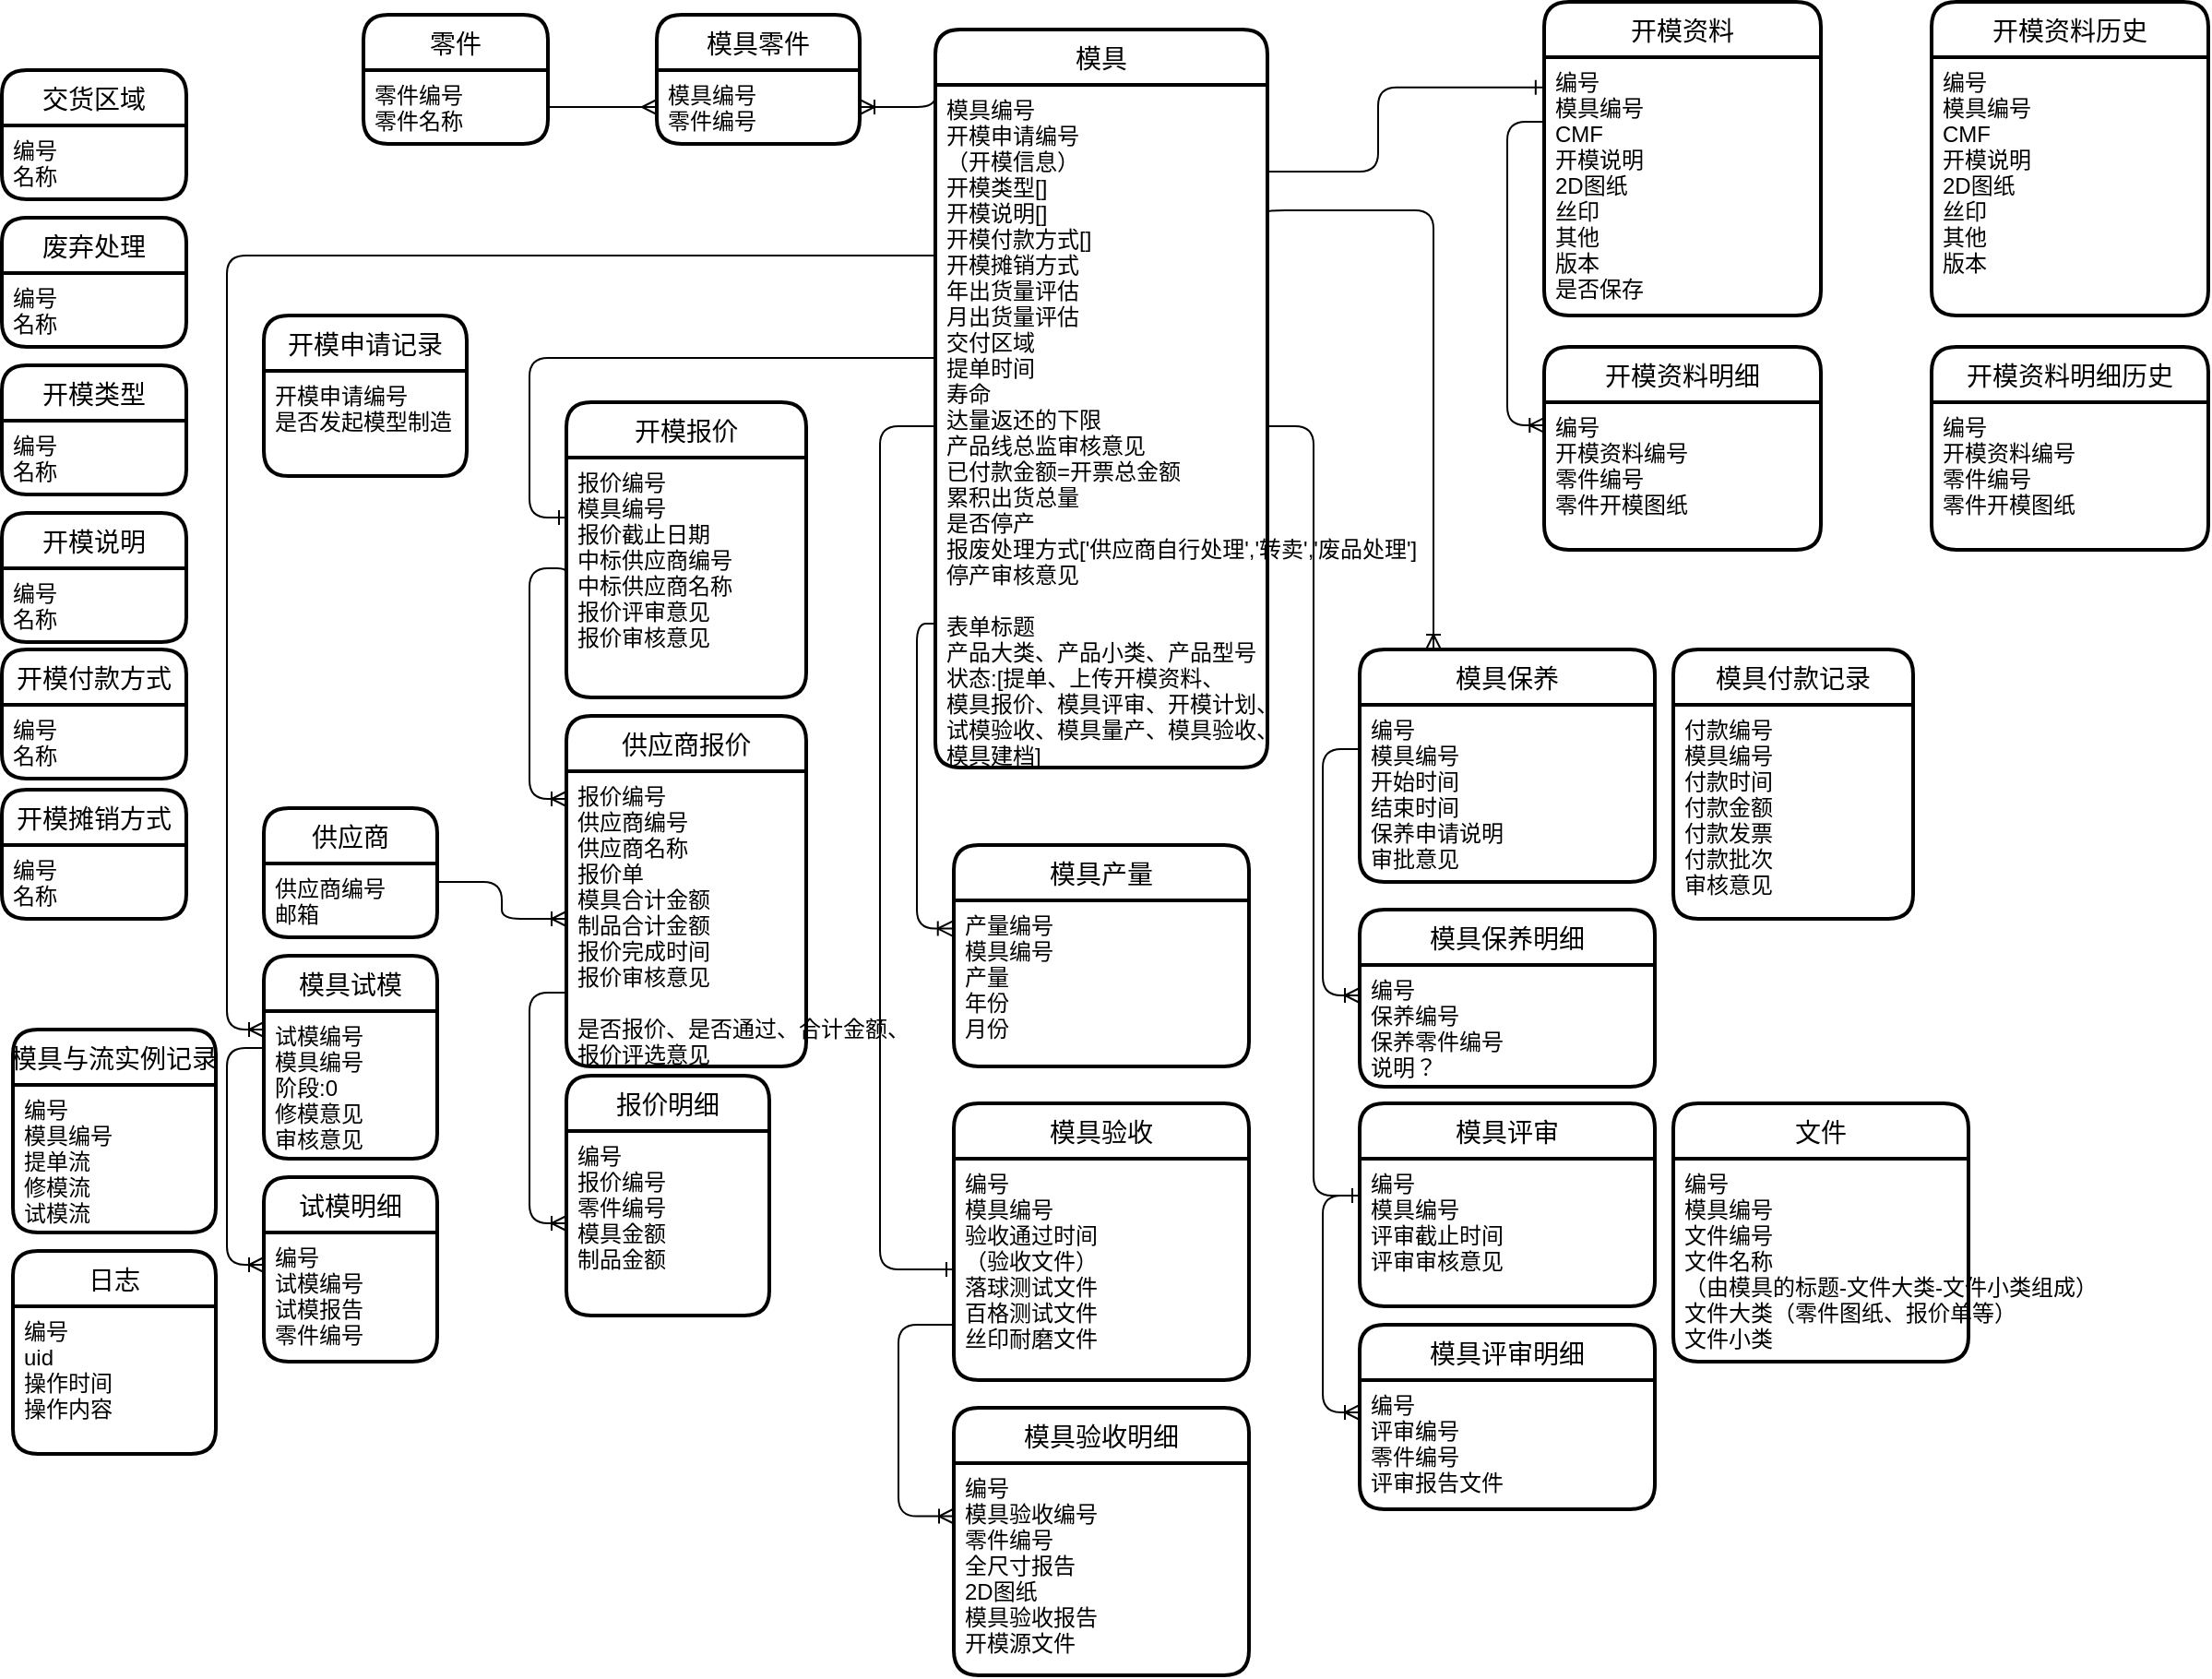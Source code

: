 <mxfile version="13.2.1" type="github" pages="4">
  <diagram id="NsPrAINzQS3ARWFUSx2h" name="类图">
    <mxGraphModel dx="690" dy="396" grid="1" gridSize="10" guides="1" tooltips="1" connect="1" arrows="1" fold="1" page="1" pageScale="1" pageWidth="827" pageHeight="1169" math="0" shadow="0">
      <root>
        <mxCell id="0" />
        <mxCell id="1" parent="0" />
        <mxCell id="4ZtbwT0k7VQaQEq-_F7P-45" value="" style="edgeStyle=orthogonalEdgeStyle;fontSize=12;html=1;endArrow=none;startArrow=ERoneToMany;startFill=0;endFill=0;entryX=0;entryY=0.5;entryDx=0;entryDy=0;" parent="1" source="4ZtbwT0k7VQaQEq-_F7P-41" target="4ZtbwT0k7VQaQEq-_F7P-38" edge="1">
          <mxGeometry width="100" height="100" relative="1" as="geometry">
            <mxPoint x="290" y="440" as="sourcePoint" />
            <mxPoint x="250" y="240" as="targetPoint" />
            <Array as="points">
              <mxPoint x="290" y="435" />
              <mxPoint x="290" y="310" />
              <mxPoint x="310" y="310" />
            </Array>
          </mxGeometry>
        </mxCell>
        <mxCell id="4ZtbwT0k7VQaQEq-_F7P-37" value="开模报价" style="swimlane;childLayout=stackLayout;horizontal=1;startSize=30;horizontalStack=0;rounded=1;fontSize=14;fontStyle=0;strokeWidth=2;resizeParent=0;resizeLast=1;shadow=0;dashed=0;align=center;" parent="1" vertex="1">
          <mxGeometry x="310" y="220" width="130" height="160" as="geometry">
            <mxRectangle x="310" y="220" width="90" height="30" as="alternateBounds" />
          </mxGeometry>
        </mxCell>
        <mxCell id="4ZtbwT0k7VQaQEq-_F7P-38" value="报价编号&#xa;模具编号&#xa;报价截止日期&#xa;中标供应商编号&#xa;中标供应商名称&#xa;报价评审意见&#xa;报价审核意见" style="align=left;strokeColor=none;fillColor=none;spacingLeft=4;fontSize=12;verticalAlign=top;resizable=0;rotatable=0;part=1;" parent="4ZtbwT0k7VQaQEq-_F7P-37" vertex="1">
          <mxGeometry y="30" width="130" height="130" as="geometry" />
        </mxCell>
        <mxCell id="phaZ8rM3X3tsjUS_MmY6-9" style="edgeStyle=orthogonalEdgeStyle;rounded=1;orthogonalLoop=1;jettySize=auto;html=1;startArrow=none;startFill=0;endArrow=ERoneToMany;endFill=0;elbow=vertical;strokeColor=#000000;entryX=-0.004;entryY=0.17;entryDx=0;entryDy=0;entryPerimeter=0;" parent="1" source="4ZtbwT0k7VQaQEq-_F7P-36" target="4ZtbwT0k7VQaQEq-_F7P-68" edge="1">
          <mxGeometry relative="1" as="geometry">
            <mxPoint x="529" y="270" as="sourcePoint" />
            <mxPoint x="520" y="430" as="targetPoint" />
            <Array as="points">
              <mxPoint x="500" y="340" />
              <mxPoint x="500" y="505" />
            </Array>
          </mxGeometry>
        </mxCell>
        <mxCell id="phaZ8rM3X3tsjUS_MmY6-15" style="edgeStyle=orthogonalEdgeStyle;rounded=1;orthogonalLoop=1;jettySize=auto;html=1;exitX=1;exitY=0.25;exitDx=0;exitDy=0;entryX=0;entryY=0.5;entryDx=0;entryDy=0;startArrow=none;startFill=0;endArrow=ERoneToMany;endFill=0;strokeColor=#000000;" parent="1" source="phaZ8rM3X3tsjUS_MmY6-7" target="4ZtbwT0k7VQaQEq-_F7P-41" edge="1">
          <mxGeometry relative="1" as="geometry" />
        </mxCell>
        <mxCell id="phaZ8rM3X3tsjUS_MmY6-18" style="edgeStyle=orthogonalEdgeStyle;rounded=1;orthogonalLoop=1;jettySize=auto;html=1;exitX=0.998;exitY=0.19;exitDx=0;exitDy=0;startArrow=none;startFill=0;endArrow=ERoneToMany;endFill=0;strokeColor=#000000;exitPerimeter=0;entryX=0.25;entryY=0;entryDx=0;entryDy=0;" parent="1" source="4ZtbwT0k7VQaQEq-_F7P-36" target="phaZ8rM3X3tsjUS_MmY6-16" edge="1">
          <mxGeometry relative="1" as="geometry">
            <mxPoint x="870" y="330" as="targetPoint" />
            <Array as="points">
              <mxPoint x="780" y="116" />
            </Array>
          </mxGeometry>
        </mxCell>
        <mxCell id="phaZ8rM3X3tsjUS_MmY6-39" style="edgeStyle=orthogonalEdgeStyle;rounded=1;orthogonalLoop=1;jettySize=auto;html=1;exitX=0;exitY=0.25;exitDx=0;exitDy=0;entryX=0;entryY=0.25;entryDx=0;entryDy=0;startArrow=none;startFill=0;endArrow=ERoneToMany;endFill=0;strokeColor=#000000;" parent="1" source="phaZ8rM3X3tsjUS_MmY6-22" target="phaZ8rM3X3tsjUS_MmY6-26" edge="1">
          <mxGeometry relative="1" as="geometry" />
        </mxCell>
        <mxCell id="phaZ8rM3X3tsjUS_MmY6-108" value="开模资料明细历史" style="swimlane;childLayout=stackLayout;horizontal=1;startSize=30;horizontalStack=0;rounded=1;fontSize=14;fontStyle=0;strokeWidth=2;resizeParent=0;resizeLast=1;shadow=0;dashed=0;align=center;" parent="1" vertex="1">
          <mxGeometry x="1050" y="190" width="150" height="110" as="geometry">
            <mxRectangle x="115" y="555" width="90" height="30" as="alternateBounds" />
          </mxGeometry>
        </mxCell>
        <mxCell id="phaZ8rM3X3tsjUS_MmY6-109" value="编号&#xa;开模资料编号&#xa;零件编号&#xa;零件开模图纸&#xa;&#xa;&#xa;" style="align=left;strokeColor=none;fillColor=none;spacingLeft=4;fontSize=12;verticalAlign=top;resizable=0;rotatable=0;part=1;" parent="phaZ8rM3X3tsjUS_MmY6-108" vertex="1">
          <mxGeometry y="30" width="150" height="80" as="geometry" />
        </mxCell>
        <mxCell id="phaZ8rM3X3tsjUS_MmY6-50" style="edgeStyle=orthogonalEdgeStyle;rounded=1;orthogonalLoop=1;jettySize=auto;html=1;exitX=0;exitY=0.5;exitDx=0;exitDy=0;entryX=0;entryY=0.5;entryDx=0;entryDy=0;startArrow=none;startFill=0;endArrow=ERone;endFill=0;strokeColor=#000000;fontColor=#BBBBBB;" parent="1" source="4ZtbwT0k7VQaQEq-_F7P-36" target="phaZ8rM3X3tsjUS_MmY6-49" edge="1">
          <mxGeometry relative="1" as="geometry">
            <Array as="points">
              <mxPoint x="480" y="233" />
              <mxPoint x="480" y="690" />
            </Array>
          </mxGeometry>
        </mxCell>
        <mxCell id="phaZ8rM3X3tsjUS_MmY6-54" style="edgeStyle=orthogonalEdgeStyle;rounded=1;orthogonalLoop=1;jettySize=auto;html=1;exitX=0;exitY=0.75;exitDx=0;exitDy=0;entryX=0;entryY=0.25;entryDx=0;entryDy=0;startArrow=none;startFill=0;endArrow=ERoneToMany;endFill=0;strokeColor=#000000;fontColor=#BBBBBB;" parent="1" source="phaZ8rM3X3tsjUS_MmY6-49" target="phaZ8rM3X3tsjUS_MmY6-53" edge="1">
          <mxGeometry relative="1" as="geometry">
            <Array as="points">
              <mxPoint x="490" y="720" />
              <mxPoint x="490" y="824" />
            </Array>
          </mxGeometry>
        </mxCell>
        <mxCell id="phaZ8rM3X3tsjUS_MmY6-63" style="edgeStyle=orthogonalEdgeStyle;rounded=1;orthogonalLoop=1;jettySize=auto;html=1;exitX=0;exitY=0.25;exitDx=0;exitDy=0;entryX=0;entryY=0.25;entryDx=0;entryDy=0;startArrow=none;startFill=0;endArrow=ERoneToMany;endFill=0;strokeColor=#000000;fontColor=#BBBBBB;" parent="1" source="phaZ8rM3X3tsjUS_MmY6-60" target="phaZ8rM3X3tsjUS_MmY6-62" edge="1">
          <mxGeometry relative="1" as="geometry">
            <Array as="points">
              <mxPoint x="720" y="650" />
              <mxPoint x="720" y="768" />
            </Array>
          </mxGeometry>
        </mxCell>
        <mxCell id="phaZ8rM3X3tsjUS_MmY6-64" style="edgeStyle=orthogonalEdgeStyle;rounded=1;orthogonalLoop=1;jettySize=auto;html=1;exitX=1;exitY=0.5;exitDx=0;exitDy=0;entryX=0;entryY=0.25;entryDx=0;entryDy=0;startArrow=none;startFill=0;endArrow=ERone;endFill=0;strokeColor=#000000;fontColor=#BBBBBB;" parent="1" source="4ZtbwT0k7VQaQEq-_F7P-36" target="phaZ8rM3X3tsjUS_MmY6-60" edge="1">
          <mxGeometry relative="1" as="geometry" />
        </mxCell>
        <mxCell id="phaZ8rM3X3tsjUS_MmY6-2" value="零件" style="swimlane;childLayout=stackLayout;horizontal=1;startSize=30;horizontalStack=0;rounded=1;fontSize=14;fontStyle=0;strokeWidth=2;resizeParent=0;resizeLast=1;shadow=0;dashed=0;align=center;" parent="1" vertex="1">
          <mxGeometry x="200" y="10" width="100" height="70" as="geometry">
            <mxRectangle x="240" y="40" width="60" height="30" as="alternateBounds" />
          </mxGeometry>
        </mxCell>
        <mxCell id="phaZ8rM3X3tsjUS_MmY6-3" value="零件编号&#xa;零件名称" style="align=left;strokeColor=none;fillColor=none;spacingLeft=4;fontSize=12;verticalAlign=top;resizable=0;rotatable=0;part=1;" parent="phaZ8rM3X3tsjUS_MmY6-2" vertex="1">
          <mxGeometry y="30" width="100" height="40" as="geometry" />
        </mxCell>
        <mxCell id="phaZ8rM3X3tsjUS_MmY6-45" value="模具付款记录" style="swimlane;childLayout=stackLayout;horizontal=1;startSize=30;horizontalStack=0;rounded=1;fontSize=14;fontStyle=0;strokeWidth=2;resizeParent=0;resizeLast=1;shadow=0;dashed=0;align=center;" parent="1" vertex="1">
          <mxGeometry x="910" y="354" width="130" height="146" as="geometry">
            <mxRectangle x="740" y="510" width="140" height="30" as="alternateBounds" />
          </mxGeometry>
        </mxCell>
        <mxCell id="phaZ8rM3X3tsjUS_MmY6-46" value="付款编号&#xa;模具编号&#xa;付款时间&#xa;付款金额&#xa;付款发票&#xa;付款批次&#xa;审核意见" style="align=left;strokeColor=none;fillColor=none;spacingLeft=4;fontSize=12;verticalAlign=top;resizable=0;rotatable=0;part=1;" parent="phaZ8rM3X3tsjUS_MmY6-45" vertex="1">
          <mxGeometry y="30" width="130" height="116" as="geometry" />
        </mxCell>
        <mxCell id="H4N9NTBg1bEjD5q0KLPL-7" value="开模付款方式" style="swimlane;childLayout=stackLayout;horizontal=1;startSize=30;horizontalStack=0;rounded=1;fontSize=14;fontStyle=0;strokeWidth=2;resizeParent=0;resizeLast=1;shadow=0;dashed=0;align=center;" vertex="1" parent="1">
          <mxGeometry x="4" y="354" width="100" height="70" as="geometry">
            <mxRectangle x="240" y="40" width="60" height="30" as="alternateBounds" />
          </mxGeometry>
        </mxCell>
        <mxCell id="H4N9NTBg1bEjD5q0KLPL-8" value="编号&#xa;名称" style="align=left;strokeColor=none;fillColor=none;spacingLeft=4;fontSize=12;verticalAlign=top;resizable=0;rotatable=0;part=1;" vertex="1" parent="H4N9NTBg1bEjD5q0KLPL-7">
          <mxGeometry y="30" width="100" height="40" as="geometry" />
        </mxCell>
        <mxCell id="H4N9NTBg1bEjD5q0KLPL-5" value="开模说明" style="swimlane;childLayout=stackLayout;horizontal=1;startSize=30;horizontalStack=0;rounded=1;fontSize=14;fontStyle=0;strokeWidth=2;resizeParent=0;resizeLast=1;shadow=0;dashed=0;align=center;" vertex="1" parent="1">
          <mxGeometry x="4" y="280" width="100" height="70" as="geometry">
            <mxRectangle x="240" y="40" width="60" height="30" as="alternateBounds" />
          </mxGeometry>
        </mxCell>
        <mxCell id="H4N9NTBg1bEjD5q0KLPL-6" value="编号&#xa;名称" style="align=left;strokeColor=none;fillColor=none;spacingLeft=4;fontSize=12;verticalAlign=top;resizable=0;rotatable=0;part=1;" vertex="1" parent="H4N9NTBg1bEjD5q0KLPL-5">
          <mxGeometry y="30" width="100" height="40" as="geometry" />
        </mxCell>
        <mxCell id="H4N9NTBg1bEjD5q0KLPL-3" value="开模类型" style="swimlane;childLayout=stackLayout;horizontal=1;startSize=30;horizontalStack=0;rounded=1;fontSize=14;fontStyle=0;strokeWidth=2;resizeParent=0;resizeLast=1;shadow=0;dashed=0;align=center;" vertex="1" parent="1">
          <mxGeometry x="4" y="200" width="100" height="70" as="geometry">
            <mxRectangle x="240" y="40" width="60" height="30" as="alternateBounds" />
          </mxGeometry>
        </mxCell>
        <mxCell id="H4N9NTBg1bEjD5q0KLPL-4" value="编号&#xa;名称" style="align=left;strokeColor=none;fillColor=none;spacingLeft=4;fontSize=12;verticalAlign=top;resizable=0;rotatable=0;part=1;" vertex="1" parent="H4N9NTBg1bEjD5q0KLPL-3">
          <mxGeometry y="30" width="100" height="40" as="geometry" />
        </mxCell>
        <mxCell id="H4N9NTBg1bEjD5q0KLPL-12" value="废弃处理" style="swimlane;childLayout=stackLayout;horizontal=1;startSize=30;horizontalStack=0;rounded=1;fontSize=14;fontStyle=0;strokeWidth=2;resizeParent=0;resizeLast=1;shadow=0;dashed=0;align=center;" vertex="1" parent="1">
          <mxGeometry x="4" y="120" width="100" height="70" as="geometry">
            <mxRectangle x="240" y="40" width="60" height="30" as="alternateBounds" />
          </mxGeometry>
        </mxCell>
        <mxCell id="H4N9NTBg1bEjD5q0KLPL-13" value="编号&#xa;名称" style="align=left;strokeColor=none;fillColor=none;spacingLeft=4;fontSize=12;verticalAlign=top;resizable=0;rotatable=0;part=1;" vertex="1" parent="H4N9NTBg1bEjD5q0KLPL-12">
          <mxGeometry y="30" width="100" height="40" as="geometry" />
        </mxCell>
        <mxCell id="phaZ8rM3X3tsjUS_MmY6-88" value="交货区域" style="swimlane;childLayout=stackLayout;horizontal=1;startSize=30;horizontalStack=0;rounded=1;fontSize=14;fontStyle=0;strokeWidth=2;resizeParent=0;resizeLast=1;shadow=0;dashed=0;align=center;" parent="1" vertex="1">
          <mxGeometry x="4" y="40" width="100" height="70" as="geometry">
            <mxRectangle x="240" y="40" width="60" height="30" as="alternateBounds" />
          </mxGeometry>
        </mxCell>
        <mxCell id="phaZ8rM3X3tsjUS_MmY6-89" value="编号&#xa;名称" style="align=left;strokeColor=none;fillColor=none;spacingLeft=4;fontSize=12;verticalAlign=top;resizable=0;rotatable=0;part=1;" parent="phaZ8rM3X3tsjUS_MmY6-88" vertex="1">
          <mxGeometry y="30" width="100" height="40" as="geometry" />
        </mxCell>
        <mxCell id="phaZ8rM3X3tsjUS_MmY6-61" value="模具评审明细" style="swimlane;childLayout=stackLayout;horizontal=1;startSize=30;horizontalStack=0;rounded=1;fontSize=14;fontStyle=0;strokeWidth=2;resizeParent=0;resizeLast=1;shadow=0;dashed=0;align=center;" parent="1" vertex="1">
          <mxGeometry x="740" y="720" width="160" height="100" as="geometry">
            <mxRectangle x="710" y="600" width="90" height="30" as="alternateBounds" />
          </mxGeometry>
        </mxCell>
        <mxCell id="phaZ8rM3X3tsjUS_MmY6-62" value="编号&#xa;评审编号&#xa;零件编号&#xa;评审报告文件&#xa;" style="align=left;strokeColor=none;fillColor=none;spacingLeft=4;fontSize=12;verticalAlign=top;resizable=0;rotatable=0;part=1;" parent="phaZ8rM3X3tsjUS_MmY6-61" vertex="1">
          <mxGeometry y="30" width="160" height="70" as="geometry" />
        </mxCell>
        <mxCell id="phaZ8rM3X3tsjUS_MmY6-79" style="edgeStyle=orthogonalEdgeStyle;rounded=1;orthogonalLoop=1;jettySize=auto;html=1;startArrow=none;startFill=0;endArrow=ERone;endFill=0;strokeColor=#000000;fontColor=#BBBBBB;entryX=-0.004;entryY=0.117;entryDx=0;entryDy=0;entryPerimeter=0;" parent="1" source="4ZtbwT0k7VQaQEq-_F7P-36" target="phaZ8rM3X3tsjUS_MmY6-75" edge="1">
          <mxGeometry relative="1" as="geometry">
            <mxPoint x="710" y="103" as="sourcePoint" />
            <Array as="points">
              <mxPoint x="750" y="95" />
              <mxPoint x="750" y="49" />
            </Array>
          </mxGeometry>
        </mxCell>
        <mxCell id="phaZ8rM3X3tsjUS_MmY6-74" value="开模资料" style="swimlane;childLayout=stackLayout;horizontal=1;startSize=30;horizontalStack=0;rounded=1;fontSize=14;fontStyle=0;strokeWidth=2;resizeParent=0;resizeLast=1;shadow=0;dashed=0;align=center;" parent="1" vertex="1">
          <mxGeometry x="840" y="3" width="150" height="170" as="geometry">
            <mxRectangle x="115" y="555" width="90" height="30" as="alternateBounds" />
          </mxGeometry>
        </mxCell>
        <mxCell id="phaZ8rM3X3tsjUS_MmY6-75" value="编号&#xa;模具编号&#xa;CMF&#xa;开模说明&#xa;2D图纸&#xa;丝印&#xa;其他&#xa;版本&#xa;是否保存" style="align=left;strokeColor=none;fillColor=none;spacingLeft=4;fontSize=12;verticalAlign=top;resizable=0;rotatable=0;part=1;" parent="phaZ8rM3X3tsjUS_MmY6-74" vertex="1">
          <mxGeometry y="30" width="150" height="140" as="geometry" />
        </mxCell>
        <mxCell id="phaZ8rM3X3tsjUS_MmY6-82" style="edgeStyle=orthogonalEdgeStyle;rounded=1;orthogonalLoop=1;jettySize=auto;html=1;exitX=0;exitY=0.25;exitDx=0;exitDy=0;entryX=0.001;entryY=0.156;entryDx=0;entryDy=0;entryPerimeter=0;startArrow=none;startFill=0;endArrow=ERoneToMany;endFill=0;strokeColor=#000000;fontColor=#BBBBBB;" parent="1" source="phaZ8rM3X3tsjUS_MmY6-75" target="phaZ8rM3X3tsjUS_MmY6-70" edge="1">
          <mxGeometry relative="1" as="geometry" />
        </mxCell>
        <mxCell id="phaZ8rM3X3tsjUS_MmY6-83" style="edgeStyle=orthogonalEdgeStyle;rounded=1;orthogonalLoop=1;jettySize=auto;html=1;exitX=0;exitY=0.4;exitDx=0;exitDy=0;entryX=0;entryY=0.25;entryDx=0;entryDy=0;startArrow=none;startFill=0;endArrow=ERone;endFill=0;strokeColor=#000000;fontColor=#BBBBBB;exitPerimeter=0;" parent="1" source="4ZtbwT0k7VQaQEq-_F7P-36" target="4ZtbwT0k7VQaQEq-_F7P-38" edge="1">
          <mxGeometry relative="1" as="geometry" />
        </mxCell>
        <mxCell id="phaZ8rM3X3tsjUS_MmY6-16" value="模具保养" style="swimlane;childLayout=stackLayout;horizontal=1;startSize=30;horizontalStack=0;rounded=1;fontSize=14;fontStyle=0;strokeWidth=2;resizeParent=0;resizeLast=1;shadow=0;dashed=0;align=center;" parent="1" vertex="1">
          <mxGeometry x="740" y="354" width="160" height="126" as="geometry">
            <mxRectangle x="740" y="360" width="90" height="30" as="alternateBounds" />
          </mxGeometry>
        </mxCell>
        <mxCell id="phaZ8rM3X3tsjUS_MmY6-17" value="编号&#xa;模具编号&#xa;开始时间&#xa;结束时间&#xa;保养申请说明&#xa;审批意见" style="align=left;strokeColor=none;fillColor=none;spacingLeft=4;fontSize=12;verticalAlign=top;resizable=0;rotatable=0;part=1;" parent="phaZ8rM3X3tsjUS_MmY6-16" vertex="1">
          <mxGeometry y="30" width="160" height="96" as="geometry" />
        </mxCell>
        <mxCell id="phaZ8rM3X3tsjUS_MmY6-69" value="开模资料明细" style="swimlane;childLayout=stackLayout;horizontal=1;startSize=30;horizontalStack=0;rounded=1;fontSize=14;fontStyle=0;strokeWidth=2;resizeParent=0;resizeLast=1;shadow=0;dashed=0;align=center;" parent="1" vertex="1">
          <mxGeometry x="840" y="190" width="150" height="110" as="geometry">
            <mxRectangle x="115" y="555" width="90" height="30" as="alternateBounds" />
          </mxGeometry>
        </mxCell>
        <mxCell id="phaZ8rM3X3tsjUS_MmY6-70" value="编号&#xa;开模资料编号&#xa;零件编号&#xa;零件开模图纸&#xa;&#xa;&#xa;" style="align=left;strokeColor=none;fillColor=none;spacingLeft=4;fontSize=12;verticalAlign=top;resizable=0;rotatable=0;part=1;" parent="phaZ8rM3X3tsjUS_MmY6-69" vertex="1">
          <mxGeometry y="30" width="150" height="80" as="geometry" />
        </mxCell>
        <mxCell id="phaZ8rM3X3tsjUS_MmY6-84" style="edgeStyle=orthogonalEdgeStyle;rounded=1;orthogonalLoop=1;jettySize=auto;html=1;exitX=1;exitY=0.5;exitDx=0;exitDy=0;entryX=0;entryY=0.5;entryDx=0;entryDy=0;startArrow=none;startFill=0;endArrow=ERmany;endFill=0;strokeColor=#000000;fontColor=#BBBBBB;" parent="1" source="phaZ8rM3X3tsjUS_MmY6-3" target="phaZ8rM3X3tsjUS_MmY6-14" edge="1">
          <mxGeometry relative="1" as="geometry" />
        </mxCell>
        <mxCell id="phaZ8rM3X3tsjUS_MmY6-13" value="模具零件" style="swimlane;childLayout=stackLayout;horizontal=1;startSize=30;horizontalStack=0;rounded=1;fontSize=14;fontStyle=0;strokeWidth=2;resizeParent=0;resizeLast=1;shadow=0;dashed=0;align=center;" parent="1" vertex="1">
          <mxGeometry x="359" y="10" width="110" height="70" as="geometry">
            <mxRectangle x="320" y="10" width="120" height="30" as="alternateBounds" />
          </mxGeometry>
        </mxCell>
        <mxCell id="phaZ8rM3X3tsjUS_MmY6-14" value="模具编号&#xa;零件编号&#xa;" style="align=left;strokeColor=none;fillColor=none;spacingLeft=4;fontSize=12;verticalAlign=top;resizable=0;rotatable=0;part=1;" parent="phaZ8rM3X3tsjUS_MmY6-13" vertex="1">
          <mxGeometry y="30" width="110" height="40" as="geometry" />
        </mxCell>
        <mxCell id="phaZ8rM3X3tsjUS_MmY6-86" style="edgeStyle=orthogonalEdgeStyle;rounded=1;orthogonalLoop=1;jettySize=auto;html=1;exitX=0;exitY=0;exitDx=0;exitDy=0;startArrow=none;startFill=0;endArrow=ERoneToMany;endFill=0;strokeColor=#000000;fontColor=#BBBBBB;" parent="1" source="4ZtbwT0k7VQaQEq-_F7P-36" target="phaZ8rM3X3tsjUS_MmY6-14" edge="1">
          <mxGeometry relative="1" as="geometry">
            <Array as="points">
              <mxPoint x="510" y="60" />
            </Array>
          </mxGeometry>
        </mxCell>
        <mxCell id="4ZtbwT0k7VQaQEq-_F7P-35" value="模具" style="swimlane;childLayout=stackLayout;horizontal=1;startSize=30;horizontalStack=0;rounded=1;fontSize=14;fontStyle=0;strokeWidth=2;resizeParent=0;resizeLast=1;shadow=0;dashed=0;align=center;" parent="1" vertex="1">
          <mxGeometry x="510" y="18" width="180" height="400" as="geometry">
            <mxRectangle x="530" y="220" width="60" height="30" as="alternateBounds" />
          </mxGeometry>
        </mxCell>
        <mxCell id="4ZtbwT0k7VQaQEq-_F7P-36" value="模具编号&#xa;开模申请编号&#xa;（开模信息）&#xa;开模类型[]&#xa;开模说明[]&#xa;开模付款方式[]&#xa;开模摊销方式&#xa;年出货量评估&#xa;月出货量评估&#xa;交付区域&#xa;提单时间&#xa;寿命&#xa;达量返还的下限&#xa;产品线总监审核意见&#xa;已付款金额=开票总金额&#xa;累积出货总量&#xa;是否停产&#xa;报废处理方式[&#39;供应商自行处理&#39;,&#39;转卖&#39;,&#39;废品处理&#39;]&#xa;停产审核意见&#xa;&#xa;表单标题&#xa;产品大类、产品小类、产品型号&#xa;状态:[提单、上传开模资料、&#xa;模具报价、模具评审、开模计划、&#xa;试模验收、模具量产、模具验收、&#xa;模具建档]" style="align=left;strokeColor=none;fillColor=none;spacingLeft=4;fontSize=12;verticalAlign=top;resizable=0;rotatable=0;part=1;" parent="4ZtbwT0k7VQaQEq-_F7P-35" vertex="1">
          <mxGeometry y="30" width="180" height="370" as="geometry" />
        </mxCell>
        <mxCell id="phaZ8rM3X3tsjUS_MmY6-21" value="模具试模" style="swimlane;childLayout=stackLayout;horizontal=1;startSize=30;horizontalStack=0;rounded=1;fontSize=14;fontStyle=0;strokeWidth=2;resizeParent=0;resizeLast=1;shadow=0;dashed=0;align=center;" parent="1" vertex="1">
          <mxGeometry x="146" y="520" width="94" height="110" as="geometry" />
        </mxCell>
        <mxCell id="phaZ8rM3X3tsjUS_MmY6-22" value="试模编号&#xa;模具编号&#xa;阶段:0&#xa;修模意见&#xa;审核意见" style="align=left;strokeColor=none;fillColor=none;spacingLeft=4;fontSize=12;verticalAlign=top;resizable=0;rotatable=0;part=1;" parent="phaZ8rM3X3tsjUS_MmY6-21" vertex="1">
          <mxGeometry y="30" width="94" height="80" as="geometry" />
        </mxCell>
        <mxCell id="phaZ8rM3X3tsjUS_MmY6-92" style="edgeStyle=orthogonalEdgeStyle;rounded=1;orthogonalLoop=1;jettySize=auto;html=1;exitX=0;exitY=0.25;exitDx=0;exitDy=0;entryX=0;entryY=0.125;entryDx=0;entryDy=0;startArrow=none;startFill=0;endArrow=ERoneToMany;endFill=0;strokeColor=#000000;fontColor=#BBBBBB;entryPerimeter=0;" parent="1" source="4ZtbwT0k7VQaQEq-_F7P-36" target="phaZ8rM3X3tsjUS_MmY6-22" edge="1">
          <mxGeometry relative="1" as="geometry" />
        </mxCell>
        <mxCell id="4ZtbwT0k7VQaQEq-_F7P-40" value="供应商报价" style="swimlane;childLayout=stackLayout;horizontal=1;startSize=30;horizontalStack=0;rounded=1;fontSize=14;fontStyle=0;strokeWidth=2;resizeParent=0;resizeLast=1;shadow=0;dashed=0;align=center;" parent="1" vertex="1">
          <mxGeometry x="310" y="390" width="130" height="190" as="geometry">
            <mxRectangle x="320" y="400" width="120" height="30" as="alternateBounds" />
          </mxGeometry>
        </mxCell>
        <mxCell id="4ZtbwT0k7VQaQEq-_F7P-41" value="报价编号&#xa;供应商编号&#xa;供应商名称&#xa;报价单&#xa;模具合计金额&#xa;制品合计金额&#xa;报价完成时间&#xa;报价审核意见&#xa;&#xa;是否报价、是否通过、合计金额、&#xa;报价评选意见" style="align=left;strokeColor=none;fillColor=none;spacingLeft=4;fontSize=12;verticalAlign=top;resizable=0;rotatable=0;part=1;" parent="4ZtbwT0k7VQaQEq-_F7P-40" vertex="1">
          <mxGeometry y="30" width="130" height="160" as="geometry" />
        </mxCell>
        <mxCell id="phaZ8rM3X3tsjUS_MmY6-77" value="开模资料历史" style="swimlane;childLayout=stackLayout;horizontal=1;startSize=30;horizontalStack=0;rounded=1;fontSize=14;fontStyle=0;strokeWidth=2;resizeParent=0;resizeLast=1;shadow=0;dashed=0;align=center;" parent="1" vertex="1">
          <mxGeometry x="1050" y="3" width="150" height="170" as="geometry">
            <mxRectangle x="115" y="555" width="90" height="30" as="alternateBounds" />
          </mxGeometry>
        </mxCell>
        <mxCell id="phaZ8rM3X3tsjUS_MmY6-78" value="编号&#xa;模具编号&#xa;CMF&#xa;开模说明&#xa;2D图纸&#xa;丝印&#xa;其他&#xa;版本" style="align=left;strokeColor=none;fillColor=none;spacingLeft=4;fontSize=12;verticalAlign=top;resizable=0;rotatable=0;part=1;" parent="phaZ8rM3X3tsjUS_MmY6-77" vertex="1">
          <mxGeometry y="30" width="150" height="140" as="geometry" />
        </mxCell>
        <mxCell id="phaZ8rM3X3tsjUS_MmY6-99" value="模具保养明细" style="swimlane;childLayout=stackLayout;horizontal=1;startSize=30;horizontalStack=0;rounded=1;fontSize=14;fontStyle=0;strokeWidth=2;resizeParent=0;resizeLast=1;shadow=0;dashed=0;align=center;" parent="1" vertex="1">
          <mxGeometry x="740" y="495" width="160" height="96" as="geometry">
            <mxRectangle x="740" y="360" width="90" height="30" as="alternateBounds" />
          </mxGeometry>
        </mxCell>
        <mxCell id="phaZ8rM3X3tsjUS_MmY6-100" value="编号&#xa;保养编号&#xa;保养零件编号&#xa;说明？&#xa;" style="align=left;strokeColor=none;fillColor=none;spacingLeft=4;fontSize=12;verticalAlign=top;resizable=0;rotatable=0;part=1;" parent="phaZ8rM3X3tsjUS_MmY6-99" vertex="1">
          <mxGeometry y="30" width="160" height="66" as="geometry" />
        </mxCell>
        <mxCell id="phaZ8rM3X3tsjUS_MmY6-101" style="edgeStyle=orthogonalEdgeStyle;rounded=1;orthogonalLoop=1;jettySize=auto;html=1;exitX=0;exitY=0.25;exitDx=0;exitDy=0;entryX=0;entryY=0.25;entryDx=0;entryDy=0;startArrow=none;startFill=0;endArrow=ERoneToMany;endFill=0;strokeColor=#000000;fontColor=#BBBBBB;" parent="1" source="phaZ8rM3X3tsjUS_MmY6-17" target="phaZ8rM3X3tsjUS_MmY6-100" edge="1">
          <mxGeometry relative="1" as="geometry" />
        </mxCell>
        <mxCell id="phaZ8rM3X3tsjUS_MmY6-112" value="开模申请记录" style="swimlane;childLayout=stackLayout;horizontal=1;startSize=30;horizontalStack=0;rounded=1;fontSize=14;fontStyle=0;strokeWidth=2;resizeParent=0;resizeLast=1;shadow=0;dashed=0;align=center;" parent="1" vertex="1">
          <mxGeometry x="146" y="173" width="110" height="87" as="geometry" />
        </mxCell>
        <mxCell id="phaZ8rM3X3tsjUS_MmY6-113" value="开模申请编号&#xa;是否发起模型制造" style="align=left;strokeColor=none;fillColor=none;spacingLeft=4;fontSize=12;verticalAlign=top;resizable=0;rotatable=0;part=1;" parent="phaZ8rM3X3tsjUS_MmY6-112" vertex="1">
          <mxGeometry y="30" width="110" height="57" as="geometry" />
        </mxCell>
        <mxCell id="phaZ8rM3X3tsjUS_MmY6-105" style="edgeStyle=orthogonalEdgeStyle;rounded=1;orthogonalLoop=1;jettySize=auto;html=1;exitX=0;exitY=0.75;exitDx=0;exitDy=0;entryX=0;entryY=0.5;entryDx=0;entryDy=0;startArrow=none;startFill=0;endArrow=ERoneToMany;endFill=0;strokeColor=#000000;fontColor=#BBBBBB;" parent="1" source="4ZtbwT0k7VQaQEq-_F7P-41" target="phaZ8rM3X3tsjUS_MmY6-95" edge="1">
          <mxGeometry relative="1" as="geometry" />
        </mxCell>
        <mxCell id="phaZ8rM3X3tsjUS_MmY6-25" value="试模明细" style="swimlane;childLayout=stackLayout;horizontal=1;startSize=30;horizontalStack=0;rounded=1;fontSize=14;fontStyle=0;strokeWidth=2;resizeParent=0;resizeLast=1;shadow=0;dashed=0;align=center;" parent="1" vertex="1">
          <mxGeometry x="146" y="640" width="94" height="100" as="geometry" />
        </mxCell>
        <mxCell id="phaZ8rM3X3tsjUS_MmY6-26" value="编号&#xa;试模编号&#xa;试模报告&#xa;零件编号" style="align=left;strokeColor=none;fillColor=none;spacingLeft=4;fontSize=12;verticalAlign=top;resizable=0;rotatable=0;part=1;" parent="phaZ8rM3X3tsjUS_MmY6-25" vertex="1">
          <mxGeometry y="30" width="94" height="70" as="geometry" />
        </mxCell>
        <mxCell id="phaZ8rM3X3tsjUS_MmY6-59" value="模具评审" style="swimlane;childLayout=stackLayout;horizontal=1;startSize=30;horizontalStack=0;rounded=1;fontSize=14;fontStyle=0;strokeWidth=2;resizeParent=0;resizeLast=1;shadow=0;dashed=0;align=center;" parent="1" vertex="1">
          <mxGeometry x="740" y="600" width="160" height="110" as="geometry">
            <mxRectangle x="710" y="600" width="90" height="30" as="alternateBounds" />
          </mxGeometry>
        </mxCell>
        <mxCell id="phaZ8rM3X3tsjUS_MmY6-60" value="编号&#xa;模具编号&#xa;评审截止时间&#xa;评审审核意见&#xa;" style="align=left;strokeColor=none;fillColor=none;spacingLeft=4;fontSize=12;verticalAlign=top;resizable=0;rotatable=0;part=1;" parent="phaZ8rM3X3tsjUS_MmY6-59" vertex="1">
          <mxGeometry y="30" width="160" height="80" as="geometry" />
        </mxCell>
        <mxCell id="phaZ8rM3X3tsjUS_MmY6-6" value="供应商" style="swimlane;childLayout=stackLayout;horizontal=1;startSize=30;horizontalStack=0;rounded=1;fontSize=14;fontStyle=0;strokeWidth=2;resizeParent=0;resizeLast=1;shadow=0;dashed=0;align=center;" parent="1" vertex="1">
          <mxGeometry x="146" y="440" width="94" height="70" as="geometry">
            <mxRectangle x="146" y="440" width="70" height="30" as="alternateBounds" />
          </mxGeometry>
        </mxCell>
        <mxCell id="phaZ8rM3X3tsjUS_MmY6-7" value="供应商编号&#xa;邮箱" style="align=left;strokeColor=none;fillColor=none;spacingLeft=4;fontSize=12;verticalAlign=top;resizable=0;rotatable=0;part=1;" parent="phaZ8rM3X3tsjUS_MmY6-6" vertex="1">
          <mxGeometry y="30" width="94" height="40" as="geometry" />
        </mxCell>
        <mxCell id="H4N9NTBg1bEjD5q0KLPL-9" value="开模摊销方式" style="swimlane;childLayout=stackLayout;horizontal=1;startSize=30;horizontalStack=0;rounded=1;fontSize=14;fontStyle=0;strokeWidth=2;resizeParent=0;resizeLast=1;shadow=0;dashed=0;align=center;" vertex="1" parent="1">
          <mxGeometry x="4" y="430" width="100" height="70" as="geometry">
            <mxRectangle x="240" y="40" width="60" height="30" as="alternateBounds" />
          </mxGeometry>
        </mxCell>
        <mxCell id="H4N9NTBg1bEjD5q0KLPL-10" value="编号&#xa;名称" style="align=left;strokeColor=none;fillColor=none;spacingLeft=4;fontSize=12;verticalAlign=top;resizable=0;rotatable=0;part=1;" vertex="1" parent="H4N9NTBg1bEjD5q0KLPL-9">
          <mxGeometry y="30" width="100" height="40" as="geometry" />
        </mxCell>
        <mxCell id="4ZtbwT0k7VQaQEq-_F7P-67" value="模具产量" style="swimlane;childLayout=stackLayout;horizontal=1;startSize=30;horizontalStack=0;rounded=1;fontSize=14;fontStyle=0;strokeWidth=2;resizeParent=0;resizeLast=1;shadow=0;dashed=0;align=center;" parent="1" vertex="1">
          <mxGeometry x="520" y="460" width="160" height="120" as="geometry">
            <mxRectangle x="530" y="510" width="90" height="30" as="alternateBounds" />
          </mxGeometry>
        </mxCell>
        <mxCell id="4ZtbwT0k7VQaQEq-_F7P-68" value="产量编号&#xa;模具编号&#xa;产量&#xa;年份&#xa;月份" style="align=left;strokeColor=none;fillColor=none;spacingLeft=4;fontSize=12;verticalAlign=top;resizable=0;rotatable=0;part=1;" parent="4ZtbwT0k7VQaQEq-_F7P-67" vertex="1">
          <mxGeometry y="30" width="160" height="90" as="geometry" />
        </mxCell>
        <mxCell id="phaZ8rM3X3tsjUS_MmY6-48" value="模具验收" style="swimlane;childLayout=stackLayout;horizontal=1;startSize=30;horizontalStack=0;rounded=1;fontSize=14;fontStyle=0;strokeWidth=2;resizeParent=0;resizeLast=1;shadow=0;dashed=0;align=center;" parent="1" vertex="1">
          <mxGeometry x="520" y="600" width="160" height="150" as="geometry">
            <mxRectangle x="530" y="600" width="90" height="30" as="alternateBounds" />
          </mxGeometry>
        </mxCell>
        <mxCell id="phaZ8rM3X3tsjUS_MmY6-49" value="编号&#xa;模具编号&#xa;验收通过时间&#xa;（验收文件）&#xa;落球测试文件&#xa;百格测试文件&#xa;丝印耐磨文件&#xa;" style="align=left;strokeColor=none;fillColor=none;spacingLeft=4;fontSize=12;verticalAlign=top;resizable=0;rotatable=0;part=1;" parent="phaZ8rM3X3tsjUS_MmY6-48" vertex="1">
          <mxGeometry y="30" width="160" height="120" as="geometry" />
        </mxCell>
        <mxCell id="phaZ8rM3X3tsjUS_MmY6-52" value="模具验收明细" style="swimlane;childLayout=stackLayout;horizontal=1;startSize=30;horizontalStack=0;rounded=1;fontSize=14;fontStyle=0;strokeWidth=2;resizeParent=0;resizeLast=1;shadow=0;dashed=0;align=center;" parent="1" vertex="1">
          <mxGeometry x="520" y="765" width="160" height="145" as="geometry">
            <mxRectangle x="530" y="780" width="120" height="30" as="alternateBounds" />
          </mxGeometry>
        </mxCell>
        <mxCell id="phaZ8rM3X3tsjUS_MmY6-53" value="编号&#xa;模具验收编号&#xa;零件编号&#xa;全尺寸报告&#xa;2D图纸&#xa;模具验收报告&#xa;开模源文件" style="align=left;strokeColor=none;fillColor=none;spacingLeft=4;fontSize=12;verticalAlign=top;resizable=0;rotatable=0;part=1;" parent="phaZ8rM3X3tsjUS_MmY6-52" vertex="1">
          <mxGeometry y="30" width="160" height="115" as="geometry" />
        </mxCell>
        <mxCell id="phaZ8rM3X3tsjUS_MmY6-106" value="文件" style="swimlane;childLayout=stackLayout;horizontal=1;startSize=30;horizontalStack=0;rounded=1;fontSize=14;fontStyle=0;strokeWidth=2;resizeParent=0;resizeLast=1;shadow=0;dashed=0;align=center;" parent="1" vertex="1">
          <mxGeometry x="910" y="600" width="160" height="140" as="geometry">
            <mxRectangle x="710" y="600" width="90" height="30" as="alternateBounds" />
          </mxGeometry>
        </mxCell>
        <mxCell id="phaZ8rM3X3tsjUS_MmY6-107" value="编号&#xa;模具编号&#xa;文件编号&#xa;文件名称&#xa;（由模具的标题-文件大类-文件小类组成）&#xa;文件大类（零件图纸、报价单等）&#xa;文件小类&#xa;&#xa;&#xa;" style="align=left;strokeColor=none;fillColor=none;spacingLeft=4;fontSize=12;verticalAlign=top;resizable=0;rotatable=0;part=1;" parent="phaZ8rM3X3tsjUS_MmY6-106" vertex="1">
          <mxGeometry y="30" width="160" height="110" as="geometry" />
        </mxCell>
        <mxCell id="H4N9NTBg1bEjD5q0KLPL-19" value="模具与流实例记录" style="swimlane;childLayout=stackLayout;horizontal=1;startSize=30;horizontalStack=0;rounded=1;fontSize=14;fontStyle=0;strokeWidth=2;resizeParent=0;resizeLast=1;shadow=0;dashed=0;align=center;" vertex="1" parent="1">
          <mxGeometry x="10" y="560" width="110" height="110" as="geometry">
            <mxRectangle x="240" y="40" width="60" height="30" as="alternateBounds" />
          </mxGeometry>
        </mxCell>
        <mxCell id="H4N9NTBg1bEjD5q0KLPL-20" value="编号&#xa;模具编号&#xa;提单流&#xa;修模流&#xa;试模流" style="align=left;strokeColor=none;fillColor=none;spacingLeft=4;fontSize=12;verticalAlign=top;resizable=0;rotatable=0;part=1;" vertex="1" parent="H4N9NTBg1bEjD5q0KLPL-19">
          <mxGeometry y="30" width="110" height="80" as="geometry" />
        </mxCell>
        <mxCell id="l443qi18ZTVFyk3YpZq4-1" value="日志" style="swimlane;childLayout=stackLayout;horizontal=1;startSize=30;horizontalStack=0;rounded=1;fontSize=14;fontStyle=0;strokeWidth=2;resizeParent=0;resizeLast=1;shadow=0;dashed=0;align=center;" vertex="1" parent="1">
          <mxGeometry x="10" y="680" width="110" height="110" as="geometry">
            <mxRectangle x="10" y="680" width="60" height="30" as="alternateBounds" />
          </mxGeometry>
        </mxCell>
        <mxCell id="l443qi18ZTVFyk3YpZq4-2" value="编号&#xa;uid&#xa;操作时间&#xa;操作内容&#xa;" style="align=left;strokeColor=none;fillColor=none;spacingLeft=4;fontSize=12;verticalAlign=top;resizable=0;rotatable=0;part=1;" vertex="1" parent="l443qi18ZTVFyk3YpZq4-1">
          <mxGeometry y="30" width="110" height="80" as="geometry" />
        </mxCell>
        <mxCell id="phaZ8rM3X3tsjUS_MmY6-94" value="报价明细" style="swimlane;childLayout=stackLayout;horizontal=1;startSize=30;horizontalStack=0;rounded=1;fontSize=14;fontStyle=0;strokeWidth=2;resizeParent=0;resizeLast=1;shadow=0;dashed=0;align=center;" parent="1" vertex="1">
          <mxGeometry x="310" y="585" width="110" height="130" as="geometry" />
        </mxCell>
        <mxCell id="phaZ8rM3X3tsjUS_MmY6-95" value="编号&#xa;报价编号&#xa;零件编号 &#xa;模具金额 &#xa;制品金额" style="align=left;strokeColor=none;fillColor=none;spacingLeft=4;fontSize=12;verticalAlign=top;resizable=0;rotatable=0;part=1;" parent="phaZ8rM3X3tsjUS_MmY6-94" vertex="1">
          <mxGeometry y="30" width="110" height="100" as="geometry" />
        </mxCell>
      </root>
    </mxGraphModel>
  </diagram>
  <diagram id="RNah698bj2emm4qRknt2" name="Authorize">
    <mxGraphModel dx="1035" dy="594" grid="0" gridSize="10" guides="1" tooltips="1" connect="1" arrows="1" fold="1" page="1" pageScale="1" pageWidth="827" pageHeight="1169" math="0" shadow="0">
      <root>
        <mxCell id="1vu3u5ijJ9Em0-b-EK9I-0" />
        <mxCell id="1vu3u5ijJ9Em0-b-EK9I-1" parent="1vu3u5ijJ9Em0-b-EK9I-0" />
        <mxCell id="1vu3u5ijJ9Em0-b-EK9I-3" value="供应链Web" style="shape=umlLifeline;perimeter=lifelinePerimeter;whiteSpace=wrap;html=1;container=1;collapsible=0;recursiveResize=0;outlineConnect=0;fontSize=14;" vertex="1" parent="1vu3u5ijJ9Em0-b-EK9I-1">
          <mxGeometry x="260" y="160" width="100" height="340" as="geometry" />
        </mxCell>
        <mxCell id="1vu3u5ijJ9Em0-b-EK9I-4" value="" style="html=1;points=[];perimeter=orthogonalPerimeter;fontSize=14;" vertex="1" parent="1vu3u5ijJ9Em0-b-EK9I-3">
          <mxGeometry x="45" y="100" width="10" height="20" as="geometry" />
        </mxCell>
        <mxCell id="1vu3u5ijJ9Em0-b-EK9I-5" value="login" style="edgeStyle=orthogonalEdgeStyle;html=1;align=left;spacingLeft=2;endArrow=block;rounded=0;entryX=1;entryY=0;fontSize=14;" edge="1" target="1vu3u5ijJ9Em0-b-EK9I-4" parent="1vu3u5ijJ9Em0-b-EK9I-3">
          <mxGeometry relative="1" as="geometry">
            <mxPoint x="50" y="80" as="sourcePoint" />
            <Array as="points">
              <mxPoint x="75" y="80" />
            </Array>
          </mxGeometry>
        </mxCell>
        <mxCell id="1vu3u5ijJ9Em0-b-EK9I-15" value="" style="html=1;points=[];perimeter=orthogonalPerimeter;fontSize=14;" vertex="1" parent="1vu3u5ijJ9Em0-b-EK9I-3">
          <mxGeometry x="45" y="270" width="10" height="20" as="geometry" />
        </mxCell>
        <mxCell id="1vu3u5ijJ9Em0-b-EK9I-16" value="fill in the form" style="edgeStyle=orthogonalEdgeStyle;html=1;align=left;spacingLeft=2;endArrow=block;rounded=0;entryX=1;entryY=0;fontSize=14;" edge="1" parent="1vu3u5ijJ9Em0-b-EK9I-3" target="1vu3u5ijJ9Em0-b-EK9I-15">
          <mxGeometry x="0.385" y="-18" relative="1" as="geometry">
            <mxPoint x="50" y="250" as="sourcePoint" />
            <Array as="points">
              <mxPoint x="75" y="250" />
            </Array>
            <mxPoint x="15" y="8" as="offset" />
          </mxGeometry>
        </mxCell>
        <mxCell id="1vu3u5ijJ9Em0-b-EK9I-6" value="OA-service" style="shape=umlLifeline;perimeter=lifelinePerimeter;whiteSpace=wrap;html=1;container=1;collapsible=0;recursiveResize=0;outlineConnect=0;fontSize=14;" vertex="1" parent="1vu3u5ijJ9Em0-b-EK9I-1">
          <mxGeometry x="440" y="160" width="100" height="330" as="geometry" />
        </mxCell>
        <mxCell id="1vu3u5ijJ9Em0-b-EK9I-9" value="return" style="html=1;verticalAlign=bottom;endArrow=open;dashed=1;endSize=8;fontSize=14;" edge="1" parent="1vu3u5ijJ9Em0-b-EK9I-1">
          <mxGeometry relative="1" as="geometry">
            <mxPoint x="170" y="410" as="sourcePoint" />
            <mxPoint x="90" y="410" as="targetPoint" />
          </mxGeometry>
        </mxCell>
        <mxCell id="1vu3u5ijJ9Em0-b-EK9I-10" value="dispatch" style="html=1;verticalAlign=bottom;endArrow=block;fontSize=14;" edge="1" parent="1vu3u5ijJ9Em0-b-EK9I-1">
          <mxGeometry width="80" relative="1" as="geometry">
            <mxPoint x="70" y="360" as="sourcePoint" />
            <mxPoint x="150" y="360" as="targetPoint" />
          </mxGeometry>
        </mxCell>
        <mxCell id="1vu3u5ijJ9Em0-b-EK9I-11" value="uid,getToken()" style="html=1;verticalAlign=bottom;endArrow=block;fontSize=14;" edge="1" parent="1vu3u5ijJ9Em0-b-EK9I-1">
          <mxGeometry width="80" relative="1" as="geometry">
            <mxPoint x="330" y="300" as="sourcePoint" />
            <mxPoint x="480" y="300" as="targetPoint" />
          </mxGeometry>
        </mxCell>
        <mxCell id="1vu3u5ijJ9Em0-b-EK9I-12" value="token" style="html=1;verticalAlign=bottom;endArrow=open;dashed=1;endSize=8;fontSize=14;" edge="1" parent="1vu3u5ijJ9Em0-b-EK9I-1">
          <mxGeometry relative="1" as="geometry">
            <mxPoint x="480" y="325" as="sourcePoint" />
            <mxPoint x="330" y="325" as="targetPoint" />
          </mxGeometry>
        </mxCell>
        <mxCell id="1vu3u5ijJ9Em0-b-EK9I-13" value="token,getPage()" style="html=1;verticalAlign=bottom;endArrow=block;fontSize=14;" edge="1" parent="1vu3u5ijJ9Em0-b-EK9I-1">
          <mxGeometry width="80" relative="1" as="geometry">
            <mxPoint x="330" y="356" as="sourcePoint" />
            <mxPoint x="470" y="356" as="targetPoint" />
          </mxGeometry>
        </mxCell>
        <mxCell id="1vu3u5ijJ9Em0-b-EK9I-14" value="page" style="html=1;verticalAlign=bottom;endArrow=open;dashed=1;endSize=8;fontSize=14;" edge="1" parent="1vu3u5ijJ9Em0-b-EK9I-1">
          <mxGeometry relative="1" as="geometry">
            <mxPoint x="470" y="380" as="sourcePoint" />
            <mxPoint x="330" y="380" as="targetPoint" />
          </mxGeometry>
        </mxCell>
        <mxCell id="1vu3u5ijJ9Em0-b-EK9I-17" value="create" style="html=1;verticalAlign=bottom;endArrow=block;fontSize=14;" edge="1" parent="1vu3u5ijJ9Em0-b-EK9I-1">
          <mxGeometry width="80" relative="1" as="geometry">
            <mxPoint x="320" y="459" as="sourcePoint" />
            <mxPoint x="480" y="459" as="targetPoint" />
          </mxGeometry>
        </mxCell>
        <mxCell id="1vu3u5ijJ9Em0-b-EK9I-18" value="result" style="html=1;verticalAlign=bottom;endArrow=open;dashed=1;endSize=8;fontSize=14;" edge="1" parent="1vu3u5ijJ9Em0-b-EK9I-1">
          <mxGeometry relative="1" as="geometry">
            <mxPoint x="480" y="480" as="sourcePoint" />
            <mxPoint x="320" y="480" as="targetPoint" />
          </mxGeometry>
        </mxCell>
      </root>
    </mxGraphModel>
  </diagram>
  <diagram id="ODtLbDO7PPCLy25EE4LD" name="quote">
    <mxGraphModel dx="1035" dy="594" grid="0" gridSize="10" guides="1" tooltips="1" connect="1" arrows="1" fold="1" page="1" pageScale="1" pageWidth="827" pageHeight="1169" math="0" shadow="0">
      <root>
        <mxCell id="vfGS1A-ljRIdCJ72NoE5-0" />
        <mxCell id="vfGS1A-ljRIdCJ72NoE5-1" parent="vfGS1A-ljRIdCJ72NoE5-0" />
        <mxCell id="vfGS1A-ljRIdCJ72NoE5-2" value="OA-Web" style="shape=umlLifeline;perimeter=lifelinePerimeter;whiteSpace=wrap;html=1;container=1;collapsible=0;recursiveResize=0;outlineConnect=0;fontSize=14;" vertex="1" parent="vfGS1A-ljRIdCJ72NoE5-1">
          <mxGeometry x="260" y="160" width="100" height="340" as="geometry" />
        </mxCell>
        <mxCell id="vfGS1A-ljRIdCJ72NoE5-3" value="" style="html=1;points=[];perimeter=orthogonalPerimeter;fontSize=14;" vertex="1" parent="vfGS1A-ljRIdCJ72NoE5-2">
          <mxGeometry x="45" y="100" width="10" height="20" as="geometry" />
        </mxCell>
        <mxCell id="vfGS1A-ljRIdCJ72NoE5-4" value="采购完成报价申请" style="edgeStyle=orthogonalEdgeStyle;html=1;align=left;spacingLeft=2;endArrow=block;rounded=0;entryX=1;entryY=0;fontSize=14;" edge="1" parent="vfGS1A-ljRIdCJ72NoE5-2" target="vfGS1A-ljRIdCJ72NoE5-3">
          <mxGeometry relative="1" as="geometry">
            <mxPoint x="50" y="80" as="sourcePoint" />
            <Array as="points">
              <mxPoint x="75" y="80" />
            </Array>
          </mxGeometry>
        </mxCell>
        <mxCell id="vfGS1A-ljRIdCJ72NoE5-7" value="供应链Web" style="shape=umlLifeline;perimeter=lifelinePerimeter;whiteSpace=wrap;html=1;container=1;collapsible=0;recursiveResize=0;outlineConnect=0;fontSize=14;" vertex="1" parent="vfGS1A-ljRIdCJ72NoE5-1">
          <mxGeometry x="440" y="160" width="100" height="330" as="geometry" />
        </mxCell>
        <mxCell id="vfGS1A-ljRIdCJ72NoE5-5" value="" style="html=1;points=[];perimeter=orthogonalPerimeter;fontSize=14;" vertex="1" parent="vfGS1A-ljRIdCJ72NoE5-7">
          <mxGeometry x="46" y="180" width="10" height="20" as="geometry" />
        </mxCell>
        <mxCell id="vfGS1A-ljRIdCJ72NoE5-6" value="模具厂A、B、C填写报价&lt;br&gt;审核" style="edgeStyle=orthogonalEdgeStyle;html=1;align=left;spacingLeft=2;endArrow=block;rounded=0;entryX=1;entryY=0;fontSize=14;" edge="1" parent="vfGS1A-ljRIdCJ72NoE5-7" target="vfGS1A-ljRIdCJ72NoE5-5">
          <mxGeometry x="0.385" y="-18" relative="1" as="geometry">
            <mxPoint x="51" y="160" as="sourcePoint" />
            <Array as="points">
              <mxPoint x="76" y="160" />
            </Array>
            <mxPoint x="15" y="8" as="offset" />
          </mxGeometry>
        </mxCell>
        <mxCell id="vfGS1A-ljRIdCJ72NoE5-15" value="" style="html=1;points=[];perimeter=orthogonalPerimeter;fontSize=14;" vertex="1" parent="vfGS1A-ljRIdCJ72NoE5-7">
          <mxGeometry x="46" y="240" width="10" height="20" as="geometry" />
        </mxCell>
        <mxCell id="vfGS1A-ljRIdCJ72NoE5-16" value="评选模具厂报价" style="edgeStyle=orthogonalEdgeStyle;html=1;align=left;spacingLeft=2;endArrow=block;rounded=0;entryX=1;entryY=0;fontSize=14;" edge="1" parent="vfGS1A-ljRIdCJ72NoE5-7" target="vfGS1A-ljRIdCJ72NoE5-15">
          <mxGeometry x="0.385" y="-18" relative="1" as="geometry">
            <mxPoint x="51" y="220" as="sourcePoint" />
            <Array as="points">
              <mxPoint x="76" y="220" />
            </Array>
            <mxPoint x="15" y="8" as="offset" />
          </mxGeometry>
        </mxCell>
        <mxCell id="vfGS1A-ljRIdCJ72NoE5-8" value="下发报价单" style="html=1;verticalAlign=bottom;endArrow=block;fontSize=14;" edge="1" parent="vfGS1A-ljRIdCJ72NoE5-1">
          <mxGeometry width="80" relative="1" as="geometry">
            <mxPoint x="330" y="298" as="sourcePoint" />
            <mxPoint x="480" y="298" as="targetPoint" />
          </mxGeometry>
        </mxCell>
        <mxCell id="vfGS1A-ljRIdCJ72NoE5-9" value="" style="html=1;verticalAlign=bottom;endArrow=open;dashed=1;endSize=8;fontSize=14;" edge="1" parent="vfGS1A-ljRIdCJ72NoE5-1">
          <mxGeometry relative="1" as="geometry">
            <mxPoint x="480" y="312" as="sourcePoint" />
            <mxPoint x="330" y="312" as="targetPoint" />
          </mxGeometry>
        </mxCell>
        <mxCell id="vfGS1A-ljRIdCJ72NoE5-12" value="通知：当前关卡已完成" style="html=1;verticalAlign=bottom;endArrow=block;fontSize=14;" edge="1" parent="vfGS1A-ljRIdCJ72NoE5-1">
          <mxGeometry width="80" relative="1" as="geometry">
            <mxPoint x="480" y="459" as="sourcePoint" />
            <mxPoint x="320" y="459" as="targetPoint" />
          </mxGeometry>
        </mxCell>
        <mxCell id="vfGS1A-ljRIdCJ72NoE5-13" value="" style="html=1;verticalAlign=bottom;endArrow=open;dashed=1;endSize=8;fontSize=14;" edge="1" parent="vfGS1A-ljRIdCJ72NoE5-1">
          <mxGeometry relative="1" as="geometry">
            <mxPoint x="320" y="472" as="sourcePoint" />
            <mxPoint x="480" y="472" as="targetPoint" />
          </mxGeometry>
        </mxCell>
      </root>
    </mxGraphModel>
  </diagram>
  <diagram id="Ka0oLnPFsv_-aQ5J6LbL" name="UI-quote">
    <mxGraphModel dx="986" dy="566" grid="0" gridSize="10" guides="1" tooltips="1" connect="1" arrows="1" fold="1" page="1" pageScale="1" pageWidth="827" pageHeight="1169" math="0" shadow="0">
      <root>
        <mxCell id="rxsVeMnIboit7UgT6HVC-0" />
        <mxCell id="rxsVeMnIboit7UgT6HVC-1" parent="rxsVeMnIboit7UgT6HVC-0" />
        <mxCell id="rxsVeMnIboit7UgT6HVC-2" value="" style="rounded=0;whiteSpace=wrap;html=1;fontSize=14;fontColor=#000000;" vertex="1" parent="rxsVeMnIboit7UgT6HVC-1">
          <mxGeometry x="110" y="160" width="416" height="164" as="geometry" />
        </mxCell>
        <mxCell id="rxsVeMnIboit7UgT6HVC-4" value="" style="rounded=0;whiteSpace=wrap;html=1;fontSize=14;fontColor=#000000;" vertex="1" parent="rxsVeMnIboit7UgT6HVC-1">
          <mxGeometry x="110" y="160" width="105" height="163" as="geometry" />
        </mxCell>
        <mxCell id="rxsVeMnIboit7UgT6HVC-5" value="&lt;font&gt;&amp;nbsp;模具管理&lt;/font&gt;" style="rounded=0;whiteSpace=wrap;html=1;fontSize=14;fontColor=#000000;align=left;" vertex="1" parent="rxsVeMnIboit7UgT6HVC-1">
          <mxGeometry x="110" y="220" width="105" height="30" as="geometry" />
        </mxCell>
        <mxCell id="rxsVeMnIboit7UgT6HVC-6" value="&lt;font&gt;模具报价&lt;/font&gt;" style="rounded=0;whiteSpace=wrap;html=1;fontSize=14;fontColor=#000000;align=center;" vertex="1" parent="rxsVeMnIboit7UgT6HVC-1">
          <mxGeometry x="110" y="250" width="105" height="30" as="geometry" />
        </mxCell>
        <mxCell id="olPVX9HeWAu0YtL3tU8W-0" value="" style="rounded=0;whiteSpace=wrap;html=1;fontSize=14;fontColor=#000000;" vertex="1" parent="rxsVeMnIboit7UgT6HVC-1">
          <mxGeometry x="112" y="460" width="416" height="164" as="geometry" />
        </mxCell>
        <mxCell id="olPVX9HeWAu0YtL3tU8W-1" value="" style="rounded=0;whiteSpace=wrap;html=1;fontSize=14;fontColor=#000000;" vertex="1" parent="rxsVeMnIboit7UgT6HVC-1">
          <mxGeometry x="112" y="460" width="105" height="163" as="geometry" />
        </mxCell>
        <mxCell id="olPVX9HeWAu0YtL3tU8W-2" value="&lt;font&gt;&amp;nbsp;模具管理&lt;/font&gt;" style="rounded=0;whiteSpace=wrap;html=1;fontSize=14;fontColor=#000000;align=left;" vertex="1" parent="rxsVeMnIboit7UgT6HVC-1">
          <mxGeometry x="112" y="520" width="105" height="30" as="geometry" />
        </mxCell>
        <mxCell id="olPVX9HeWAu0YtL3tU8W-3" value="&lt;font&gt;模具报价&lt;/font&gt;" style="rounded=0;whiteSpace=wrap;html=1;fontSize=14;fontColor=#000000;align=center;" vertex="1" parent="rxsVeMnIboit7UgT6HVC-1">
          <mxGeometry x="112" y="550" width="105" height="30" as="geometry" />
        </mxCell>
        <mxCell id="olPVX9HeWAu0YtL3tU8W-4" value="&lt;table cellpadding=&quot;4&quot; cellspacing=&quot;0&quot; border=&quot;1&quot; style=&quot;font-size: 1em ; width: 100% ; height: 100%&quot;&gt;&lt;tbody&gt;&lt;tr&gt;&lt;th&gt;模具编号&lt;/th&gt;&lt;th&gt;操作&lt;/th&gt;&lt;/tr&gt;&lt;tr&gt;&lt;td&gt;xxx111&lt;/td&gt;&lt;td&gt;报价详情&lt;/td&gt;&lt;/tr&gt;&lt;tr&gt;&lt;td&gt;&lt;br&gt;&lt;/td&gt;&lt;td&gt;&lt;br&gt;&lt;/td&gt;&lt;/tr&gt;&lt;/tbody&gt;&lt;/table&gt; " style="verticalAlign=top;align=left;overflow=fill;fontSize=12;fontFamily=Helvetica;html=1;strokeColor=none;fontColor=#000000;" vertex="1" parent="rxsVeMnIboit7UgT6HVC-1">
          <mxGeometry x="242" y="462" width="258" height="160" as="geometry" />
        </mxCell>
        <mxCell id="olPVX9HeWAu0YtL3tU8W-5" value="&lt;table cellpadding=&quot;4&quot; cellspacing=&quot;0&quot; border=&quot;1&quot; style=&quot;font-size: 1em ; width: 100% ; height: 100%&quot;&gt;&lt;tbody&gt;&lt;tr&gt;&lt;th&gt;模具厂编号&lt;/th&gt;&lt;th&gt;操作&lt;/th&gt;&lt;/tr&gt;&lt;tr&gt;&lt;td&gt;cc001&lt;/td&gt;&lt;td&gt;报价审核&lt;/td&gt;&lt;/tr&gt;&lt;tr&gt;&lt;td&gt;cc002&lt;/td&gt;&lt;td&gt;(未报价）&lt;/td&gt;&lt;/tr&gt;&lt;/tbody&gt;&lt;/table&gt; " style="verticalAlign=top;align=left;overflow=fill;fontSize=12;fontFamily=Helvetica;html=1;strokeColor=none;fontColor=#000000;" vertex="1" parent="rxsVeMnIboit7UgT6HVC-1">
          <mxGeometry x="281" y="551" width="219" height="71" as="geometry" />
        </mxCell>
        <mxCell id="JPJf6X-PQEXP1ODNEQC9-0" value="采购员视图" style="text;html=1;align=center;verticalAlign=middle;resizable=0;points=[];autosize=1;fontSize=18;fontColor=#000000;" vertex="1" parent="rxsVeMnIboit7UgT6HVC-1">
          <mxGeometry x="108" y="427" width="100" height="26" as="geometry" />
        </mxCell>
        <mxCell id="JPJf6X-PQEXP1ODNEQC9-1" value="模具厂视图" style="text;html=1;align=center;verticalAlign=middle;resizable=0;points=[];autosize=1;fontSize=18;fontColor=#000000;" vertex="1" parent="rxsVeMnIboit7UgT6HVC-1">
          <mxGeometry x="106" y="127" width="100" height="26" as="geometry" />
        </mxCell>
      </root>
    </mxGraphModel>
  </diagram>
</mxfile>
